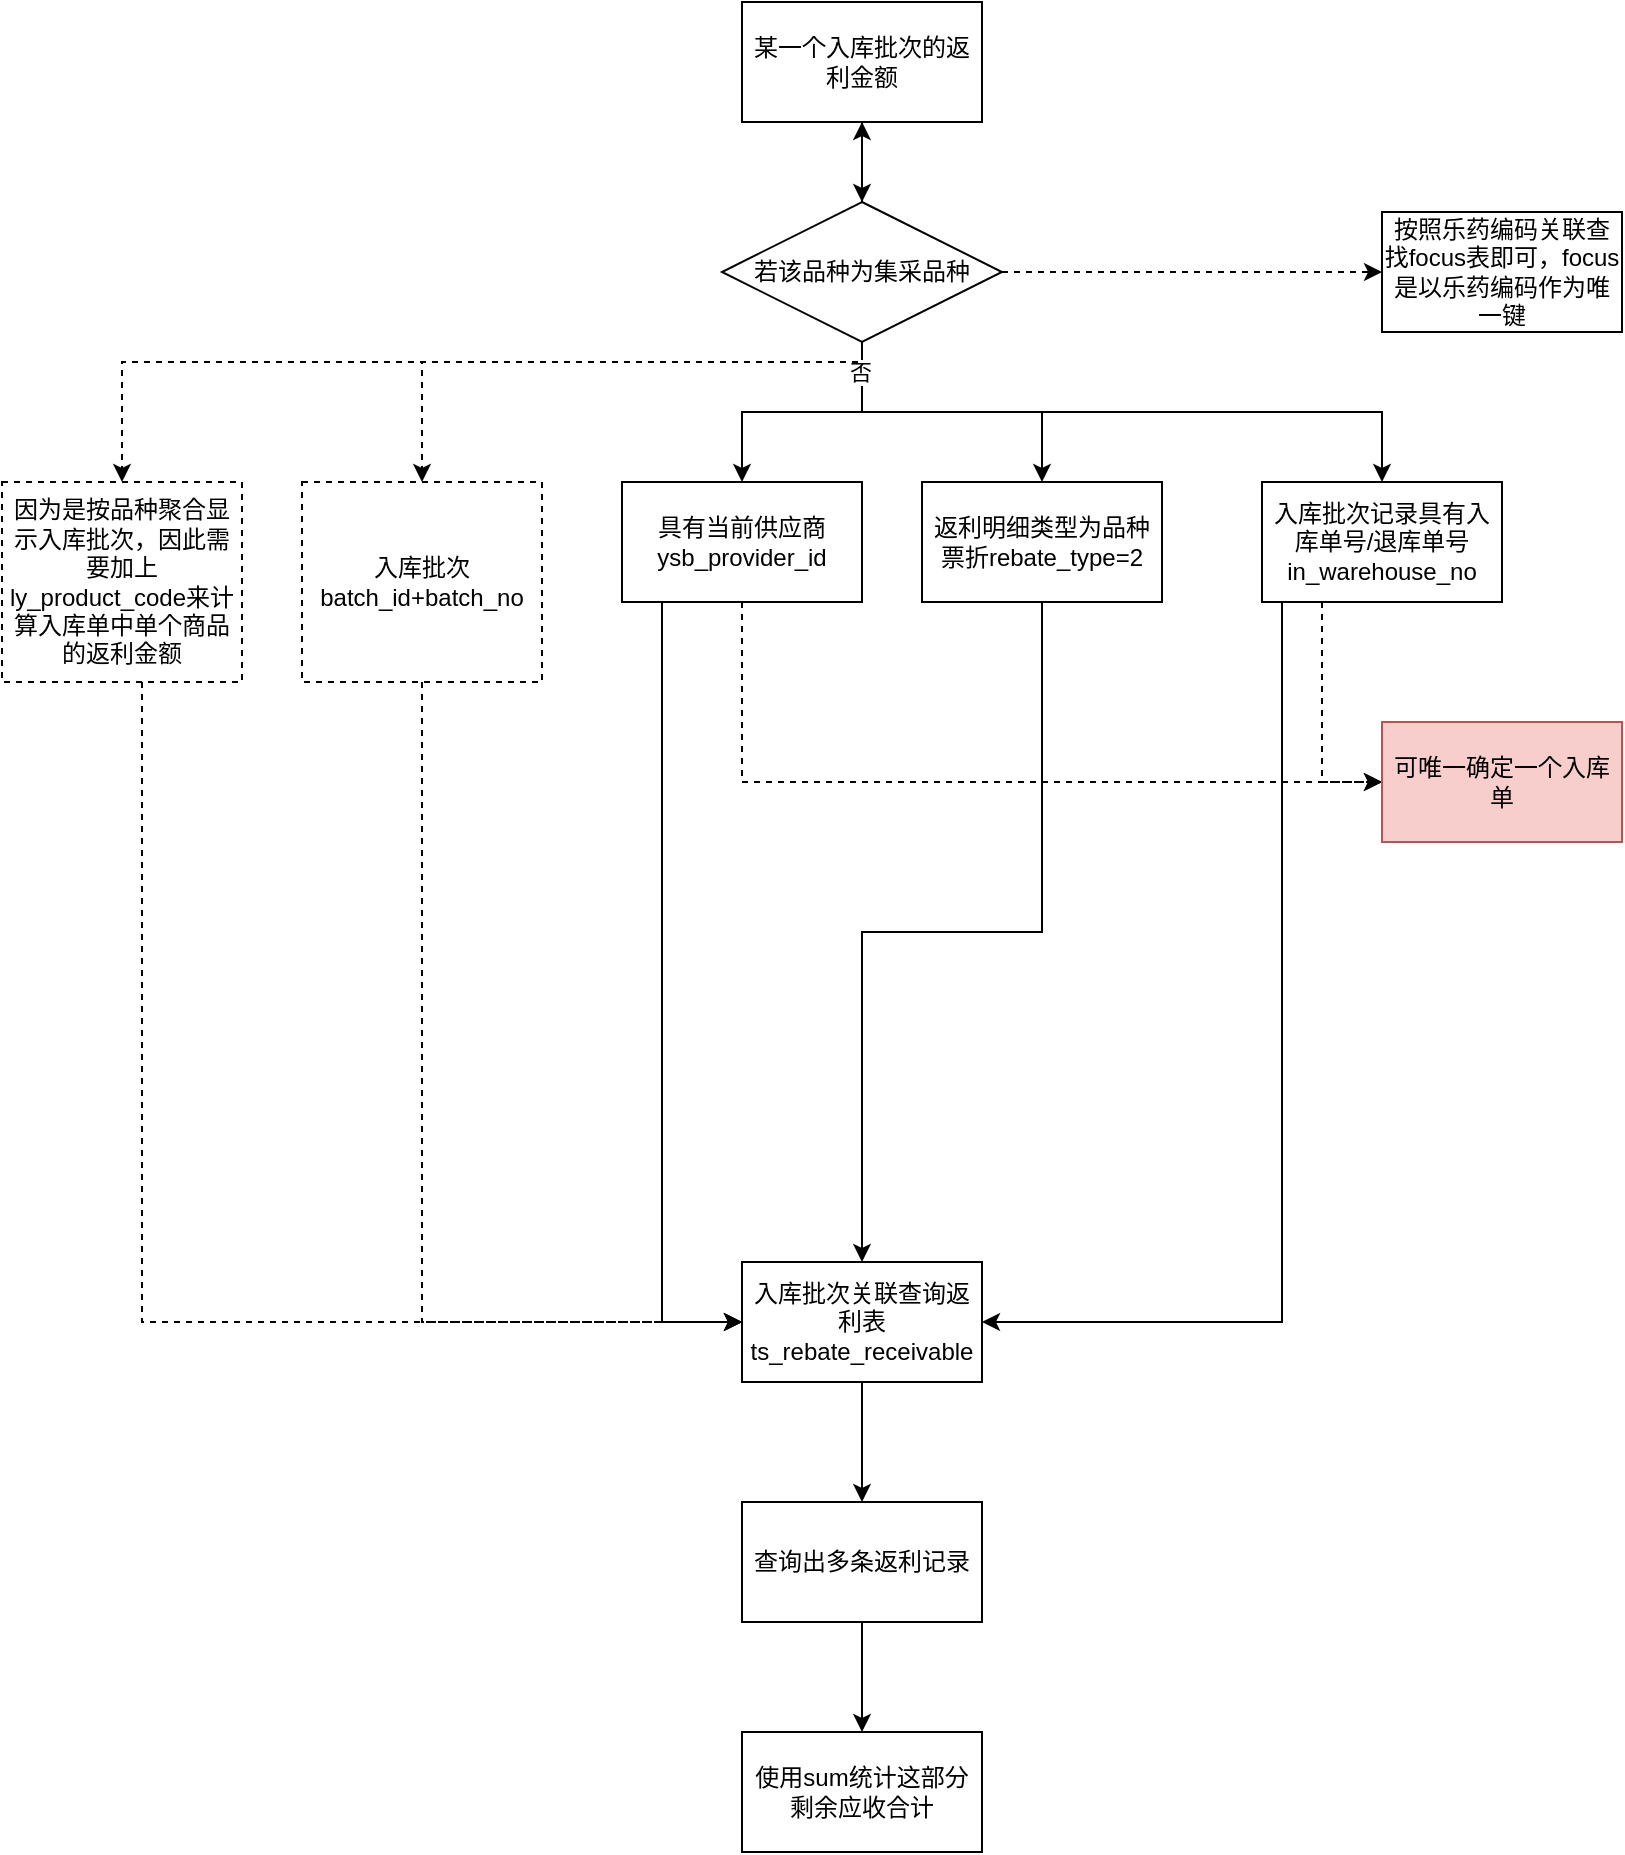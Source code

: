 <mxfile version="14.7.3" type="github">
  <diagram id="C5RBs43oDa-KdzZeNtuy" name="Page-1">
    <mxGraphModel dx="1038" dy="547" grid="1" gridSize="10" guides="1" tooltips="1" connect="1" arrows="1" fold="1" page="1" pageScale="1" pageWidth="827" pageHeight="1169" math="0" shadow="0">
      <root>
        <mxCell id="WIyWlLk6GJQsqaUBKTNV-0" />
        <mxCell id="WIyWlLk6GJQsqaUBKTNV-1" parent="WIyWlLk6GJQsqaUBKTNV-0" />
        <mxCell id="GVEyoKOzwOx_ailyvAIY-34" style="edgeStyle=orthogonalEdgeStyle;rounded=0;orthogonalLoop=1;jettySize=auto;html=1;dashed=1;" parent="WIyWlLk6GJQsqaUBKTNV-1" source="GVEyoKOzwOx_ailyvAIY-0" target="GVEyoKOzwOx_ailyvAIY-22" edge="1">
          <mxGeometry relative="1" as="geometry" />
        </mxCell>
        <mxCell id="GVEyoKOzwOx_ailyvAIY-0" value="某一个入库批次的返利金额" style="rounded=0;whiteSpace=wrap;html=1;" parent="WIyWlLk6GJQsqaUBKTNV-1" vertex="1">
          <mxGeometry x="400" y="40" width="120" height="60" as="geometry" />
        </mxCell>
        <mxCell id="GVEyoKOzwOx_ailyvAIY-40" style="edgeStyle=orthogonalEdgeStyle;rounded=0;orthogonalLoop=1;jettySize=auto;html=1;entryX=0;entryY=0.5;entryDx=0;entryDy=0;exitX=0.5;exitY=1;exitDx=0;exitDy=0;" parent="WIyWlLk6GJQsqaUBKTNV-1" source="GVEyoKOzwOx_ailyvAIY-1" target="GVEyoKOzwOx_ailyvAIY-7" edge="1">
          <mxGeometry relative="1" as="geometry">
            <Array as="points">
              <mxPoint x="360" y="340" />
              <mxPoint x="360" y="700" />
            </Array>
          </mxGeometry>
        </mxCell>
        <mxCell id="cRMcEzwleX0gbHcNuWW9-4" style="edgeStyle=orthogonalEdgeStyle;rounded=0;orthogonalLoop=1;jettySize=auto;html=1;entryX=0;entryY=0.5;entryDx=0;entryDy=0;dashed=1;exitX=0.5;exitY=1;exitDx=0;exitDy=0;" edge="1" parent="WIyWlLk6GJQsqaUBKTNV-1" source="GVEyoKOzwOx_ailyvAIY-1" target="cRMcEzwleX0gbHcNuWW9-3">
          <mxGeometry relative="1" as="geometry">
            <Array as="points">
              <mxPoint x="400" y="430" />
            </Array>
          </mxGeometry>
        </mxCell>
        <mxCell id="GVEyoKOzwOx_ailyvAIY-1" value="具有当前供应商ysb_provider_id" style="rounded=0;whiteSpace=wrap;html=1;" parent="WIyWlLk6GJQsqaUBKTNV-1" vertex="1">
          <mxGeometry x="340" y="280" width="120" height="60" as="geometry" />
        </mxCell>
        <mxCell id="GVEyoKOzwOx_ailyvAIY-9" style="edgeStyle=orthogonalEdgeStyle;rounded=0;orthogonalLoop=1;jettySize=auto;html=1;entryX=0.5;entryY=0;entryDx=0;entryDy=0;" parent="WIyWlLk6GJQsqaUBKTNV-1" source="GVEyoKOzwOx_ailyvAIY-2" target="GVEyoKOzwOx_ailyvAIY-7" edge="1">
          <mxGeometry relative="1" as="geometry" />
        </mxCell>
        <mxCell id="GVEyoKOzwOx_ailyvAIY-2" value="返利明细类型为品种票折rebate_type=2" style="rounded=0;whiteSpace=wrap;html=1;" parent="WIyWlLk6GJQsqaUBKTNV-1" vertex="1">
          <mxGeometry x="490" y="280" width="120" height="60" as="geometry" />
        </mxCell>
        <mxCell id="GVEyoKOzwOx_ailyvAIY-10" style="edgeStyle=orthogonalEdgeStyle;rounded=0;orthogonalLoop=1;jettySize=auto;html=1;entryX=1;entryY=0.5;entryDx=0;entryDy=0;exitX=0.25;exitY=1;exitDx=0;exitDy=0;" parent="WIyWlLk6GJQsqaUBKTNV-1" source="GVEyoKOzwOx_ailyvAIY-3" target="GVEyoKOzwOx_ailyvAIY-7" edge="1">
          <mxGeometry relative="1" as="geometry">
            <Array as="points">
              <mxPoint x="670" y="340" />
              <mxPoint x="670" y="700" />
            </Array>
          </mxGeometry>
        </mxCell>
        <mxCell id="cRMcEzwleX0gbHcNuWW9-5" style="edgeStyle=orthogonalEdgeStyle;rounded=0;orthogonalLoop=1;jettySize=auto;html=1;entryX=0;entryY=0.5;entryDx=0;entryDy=0;dashed=1;exitX=0.5;exitY=1;exitDx=0;exitDy=0;" edge="1" parent="WIyWlLk6GJQsqaUBKTNV-1" source="GVEyoKOzwOx_ailyvAIY-3" target="cRMcEzwleX0gbHcNuWW9-3">
          <mxGeometry relative="1" as="geometry">
            <Array as="points">
              <mxPoint x="690" y="340" />
              <mxPoint x="690" y="430" />
            </Array>
          </mxGeometry>
        </mxCell>
        <mxCell id="GVEyoKOzwOx_ailyvAIY-3" value="入库批次记录具有入库单号/退库单号in_warehouse_no" style="rounded=0;whiteSpace=wrap;html=1;" parent="WIyWlLk6GJQsqaUBKTNV-1" vertex="1">
          <mxGeometry x="660" y="280" width="120" height="60" as="geometry" />
        </mxCell>
        <mxCell id="GVEyoKOzwOx_ailyvAIY-12" style="edgeStyle=orthogonalEdgeStyle;rounded=0;orthogonalLoop=1;jettySize=auto;html=1;entryX=0.5;entryY=0;entryDx=0;entryDy=0;" parent="WIyWlLk6GJQsqaUBKTNV-1" source="GVEyoKOzwOx_ailyvAIY-7" target="GVEyoKOzwOx_ailyvAIY-11" edge="1">
          <mxGeometry relative="1" as="geometry" />
        </mxCell>
        <mxCell id="GVEyoKOzwOx_ailyvAIY-7" value="入库批次关联查询返利表ts_rebate_receivable" style="rounded=0;whiteSpace=wrap;html=1;" parent="WIyWlLk6GJQsqaUBKTNV-1" vertex="1">
          <mxGeometry x="400" y="670" width="120" height="60" as="geometry" />
        </mxCell>
        <mxCell id="GVEyoKOzwOx_ailyvAIY-15" style="edgeStyle=orthogonalEdgeStyle;rounded=0;orthogonalLoop=1;jettySize=auto;html=1;entryX=0.5;entryY=0;entryDx=0;entryDy=0;" parent="WIyWlLk6GJQsqaUBKTNV-1" source="GVEyoKOzwOx_ailyvAIY-11" target="GVEyoKOzwOx_ailyvAIY-14" edge="1">
          <mxGeometry relative="1" as="geometry" />
        </mxCell>
        <mxCell id="GVEyoKOzwOx_ailyvAIY-11" value="查询出多条返利记录" style="rounded=0;whiteSpace=wrap;html=1;" parent="WIyWlLk6GJQsqaUBKTNV-1" vertex="1">
          <mxGeometry x="400" y="790" width="120" height="60" as="geometry" />
        </mxCell>
        <mxCell id="GVEyoKOzwOx_ailyvAIY-14" value="使用sum统计这部分剩余应收合计" style="rounded=0;whiteSpace=wrap;html=1;" parent="WIyWlLk6GJQsqaUBKTNV-1" vertex="1">
          <mxGeometry x="400" y="905" width="120" height="60" as="geometry" />
        </mxCell>
        <mxCell id="GVEyoKOzwOx_ailyvAIY-31" style="edgeStyle=orthogonalEdgeStyle;rounded=0;orthogonalLoop=1;jettySize=auto;html=1;entryX=0;entryY=0.5;entryDx=0;entryDy=0;dashed=1;" parent="WIyWlLk6GJQsqaUBKTNV-1" source="GVEyoKOzwOx_ailyvAIY-22" target="GVEyoKOzwOx_ailyvAIY-30" edge="1">
          <mxGeometry relative="1" as="geometry" />
        </mxCell>
        <mxCell id="GVEyoKOzwOx_ailyvAIY-35" value="" style="edgeStyle=orthogonalEdgeStyle;rounded=0;orthogonalLoop=1;jettySize=auto;html=1;" parent="WIyWlLk6GJQsqaUBKTNV-1" source="GVEyoKOzwOx_ailyvAIY-22" target="GVEyoKOzwOx_ailyvAIY-0" edge="1">
          <mxGeometry relative="1" as="geometry" />
        </mxCell>
        <mxCell id="GVEyoKOzwOx_ailyvAIY-36" style="edgeStyle=orthogonalEdgeStyle;rounded=0;orthogonalLoop=1;jettySize=auto;html=1;exitX=0.5;exitY=1;exitDx=0;exitDy=0;" parent="WIyWlLk6GJQsqaUBKTNV-1" source="GVEyoKOzwOx_ailyvAIY-22" target="GVEyoKOzwOx_ailyvAIY-1" edge="1">
          <mxGeometry relative="1" as="geometry">
            <mxPoint x="460" y="230" as="sourcePoint" />
          </mxGeometry>
        </mxCell>
        <mxCell id="GVEyoKOzwOx_ailyvAIY-37" style="edgeStyle=orthogonalEdgeStyle;rounded=0;orthogonalLoop=1;jettySize=auto;html=1;" parent="WIyWlLk6GJQsqaUBKTNV-1" source="GVEyoKOzwOx_ailyvAIY-22" target="GVEyoKOzwOx_ailyvAIY-2" edge="1">
          <mxGeometry relative="1" as="geometry" />
        </mxCell>
        <mxCell id="GVEyoKOzwOx_ailyvAIY-38" style="edgeStyle=orthogonalEdgeStyle;rounded=0;orthogonalLoop=1;jettySize=auto;html=1;exitX=0.5;exitY=1;exitDx=0;exitDy=0;" parent="WIyWlLk6GJQsqaUBKTNV-1" source="GVEyoKOzwOx_ailyvAIY-22" target="GVEyoKOzwOx_ailyvAIY-3" edge="1">
          <mxGeometry relative="1" as="geometry" />
        </mxCell>
        <mxCell id="GVEyoKOzwOx_ailyvAIY-39" value="否" style="edgeLabel;html=1;align=center;verticalAlign=middle;resizable=0;points=[];" parent="GVEyoKOzwOx_ailyvAIY-38" vertex="1" connectable="0">
          <mxGeometry x="-0.913" y="-1" relative="1" as="geometry">
            <mxPoint as="offset" />
          </mxGeometry>
        </mxCell>
        <mxCell id="cRMcEzwleX0gbHcNuWW9-1" style="edgeStyle=orthogonalEdgeStyle;rounded=0;orthogonalLoop=1;jettySize=auto;html=1;entryX=0.5;entryY=0;entryDx=0;entryDy=0;exitX=0.5;exitY=1;exitDx=0;exitDy=0;dashed=1;" edge="1" parent="WIyWlLk6GJQsqaUBKTNV-1" source="GVEyoKOzwOx_ailyvAIY-22" target="cRMcEzwleX0gbHcNuWW9-0">
          <mxGeometry relative="1" as="geometry">
            <Array as="points">
              <mxPoint x="460" y="220" />
              <mxPoint x="90" y="220" />
            </Array>
          </mxGeometry>
        </mxCell>
        <mxCell id="cRMcEzwleX0gbHcNuWW9-9" style="edgeStyle=orthogonalEdgeStyle;rounded=0;orthogonalLoop=1;jettySize=auto;html=1;entryX=0.5;entryY=0;entryDx=0;entryDy=0;dashed=1;" edge="1" parent="WIyWlLk6GJQsqaUBKTNV-1" source="GVEyoKOzwOx_ailyvAIY-22" target="cRMcEzwleX0gbHcNuWW9-7">
          <mxGeometry relative="1" as="geometry">
            <Array as="points">
              <mxPoint x="460" y="220" />
              <mxPoint x="240" y="220" />
            </Array>
          </mxGeometry>
        </mxCell>
        <mxCell id="GVEyoKOzwOx_ailyvAIY-22" value="&lt;span&gt;若该品种为集采品种&lt;/span&gt;" style="rhombus;whiteSpace=wrap;html=1;" parent="WIyWlLk6GJQsqaUBKTNV-1" vertex="1">
          <mxGeometry x="390" y="140" width="140" height="70" as="geometry" />
        </mxCell>
        <mxCell id="GVEyoKOzwOx_ailyvAIY-30" value="按照乐药编码关联查找focus表即可，focus是以乐药编码作为唯一键" style="rounded=0;whiteSpace=wrap;html=1;" parent="WIyWlLk6GJQsqaUBKTNV-1" vertex="1">
          <mxGeometry x="720" y="145" width="120" height="60" as="geometry" />
        </mxCell>
        <mxCell id="cRMcEzwleX0gbHcNuWW9-2" style="edgeStyle=orthogonalEdgeStyle;rounded=0;orthogonalLoop=1;jettySize=auto;html=1;entryX=0;entryY=0.5;entryDx=0;entryDy=0;dashed=1;" edge="1" parent="WIyWlLk6GJQsqaUBKTNV-1" source="cRMcEzwleX0gbHcNuWW9-0" target="GVEyoKOzwOx_ailyvAIY-7">
          <mxGeometry relative="1" as="geometry">
            <Array as="points">
              <mxPoint x="100" y="700" />
            </Array>
          </mxGeometry>
        </mxCell>
        <mxCell id="cRMcEzwleX0gbHcNuWW9-0" value="因为是按品种聚合显示入库批次，因此需要加上ly_product_code来计算入库单中单个商品的返利金额" style="rounded=0;whiteSpace=wrap;html=1;dashed=1;" vertex="1" parent="WIyWlLk6GJQsqaUBKTNV-1">
          <mxGeometry x="30" y="280" width="120" height="100" as="geometry" />
        </mxCell>
        <mxCell id="cRMcEzwleX0gbHcNuWW9-3" value="可唯一确定一个入库单" style="rounded=0;whiteSpace=wrap;html=1;fillColor=#f8cecc;strokeColor=#b85450;" vertex="1" parent="WIyWlLk6GJQsqaUBKTNV-1">
          <mxGeometry x="720" y="400" width="120" height="60" as="geometry" />
        </mxCell>
        <mxCell id="cRMcEzwleX0gbHcNuWW9-8" style="edgeStyle=orthogonalEdgeStyle;rounded=0;orthogonalLoop=1;jettySize=auto;html=1;dashed=1;entryX=0;entryY=0.5;entryDx=0;entryDy=0;" edge="1" parent="WIyWlLk6GJQsqaUBKTNV-1" source="cRMcEzwleX0gbHcNuWW9-7" target="GVEyoKOzwOx_ailyvAIY-7">
          <mxGeometry relative="1" as="geometry">
            <mxPoint x="240" y="710" as="targetPoint" />
            <Array as="points">
              <mxPoint x="240" y="700" />
            </Array>
          </mxGeometry>
        </mxCell>
        <mxCell id="cRMcEzwleX0gbHcNuWW9-7" value="入库批次batch_id+batch_no" style="rounded=0;whiteSpace=wrap;html=1;dashed=1;" vertex="1" parent="WIyWlLk6GJQsqaUBKTNV-1">
          <mxGeometry x="180" y="280" width="120" height="100" as="geometry" />
        </mxCell>
      </root>
    </mxGraphModel>
  </diagram>
</mxfile>
